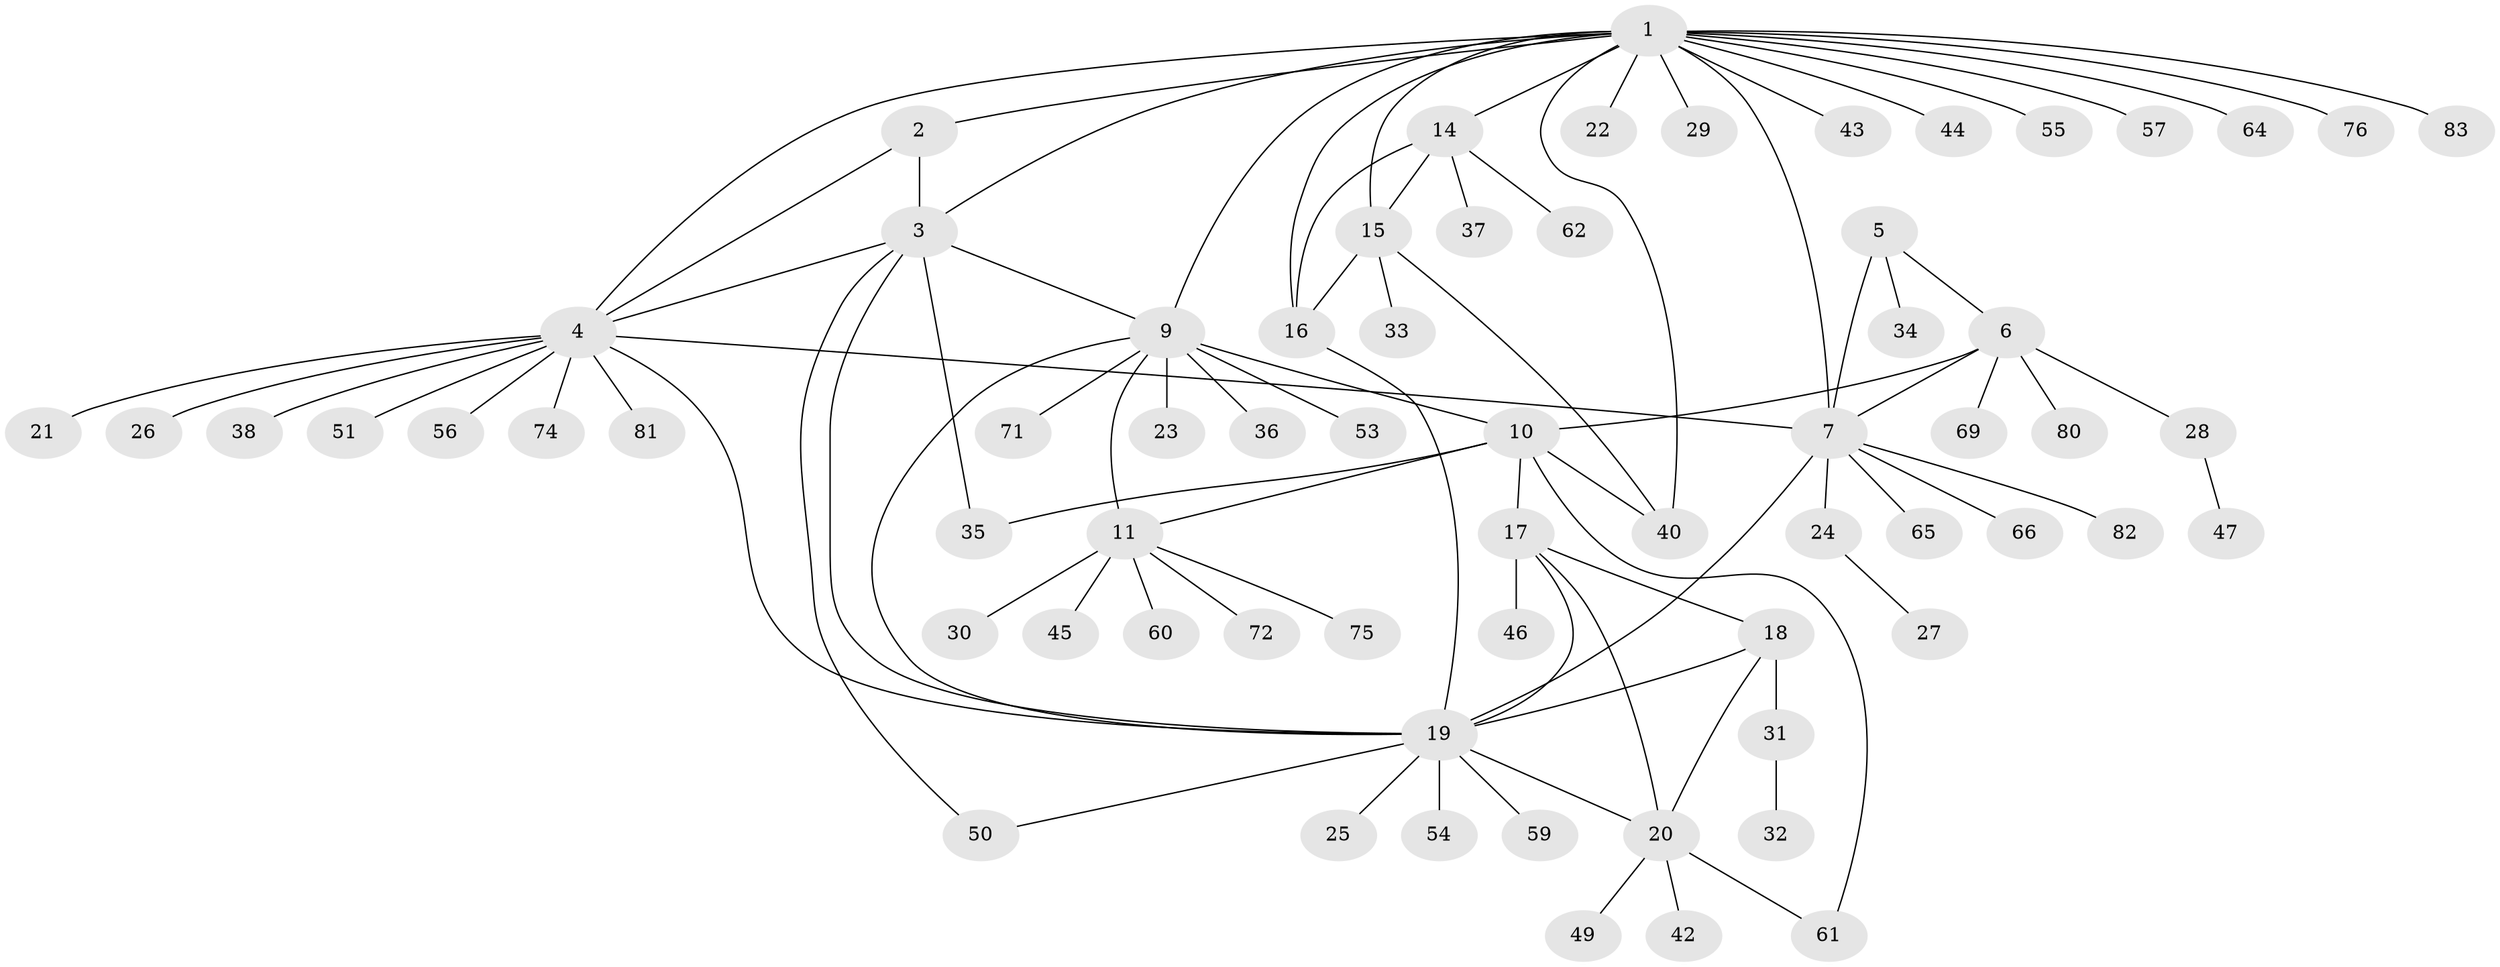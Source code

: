// original degree distribution, {9: 0.024096385542168676, 3: 0.03614457831325301, 7: 0.03614457831325301, 11: 0.024096385542168676, 5: 0.03614457831325301, 8: 0.03614457831325301, 6: 0.03614457831325301, 4: 0.024096385542168676, 12: 0.012048192771084338, 1: 0.5903614457831325, 2: 0.14457831325301204}
// Generated by graph-tools (version 1.1) at 2025/42/03/06/25 10:42:10]
// undirected, 67 vertices, 90 edges
graph export_dot {
graph [start="1"]
  node [color=gray90,style=filled];
  1 [super="+13"];
  2;
  3 [super="+39"];
  4 [super="+52"];
  5 [super="+48"];
  6 [super="+78"];
  7 [super="+8"];
  9 [super="+12"];
  10 [super="+77"];
  11 [super="+79"];
  14 [super="+58"];
  15;
  16;
  17 [super="+73"];
  18;
  19 [super="+41"];
  20 [super="+70"];
  21;
  22;
  23;
  24;
  25;
  26;
  27;
  28;
  29;
  30;
  31;
  32;
  33 [super="+68"];
  34;
  35;
  36;
  37;
  38;
  40 [super="+63"];
  42;
  43;
  44;
  45 [super="+67"];
  46;
  47;
  49;
  50;
  51;
  53;
  54;
  55;
  56;
  57;
  59;
  60;
  61;
  62;
  64;
  65;
  66;
  69;
  71;
  72;
  74;
  75;
  76;
  80;
  81;
  82;
  83;
  1 -- 2;
  1 -- 3;
  1 -- 4;
  1 -- 29;
  1 -- 57;
  1 -- 76;
  1 -- 83;
  1 -- 64;
  1 -- 7;
  1 -- 9;
  1 -- 43;
  1 -- 44;
  1 -- 14;
  1 -- 15;
  1 -- 16;
  1 -- 22;
  1 -- 55;
  1 -- 40;
  2 -- 3;
  2 -- 4;
  3 -- 4;
  3 -- 19;
  3 -- 50;
  3 -- 35;
  3 -- 9;
  4 -- 21;
  4 -- 26;
  4 -- 38;
  4 -- 51;
  4 -- 56;
  4 -- 74;
  4 -- 7;
  4 -- 81;
  4 -- 19;
  5 -- 6;
  5 -- 7 [weight=2];
  5 -- 34;
  6 -- 7 [weight=2];
  6 -- 10;
  6 -- 28;
  6 -- 69;
  6 -- 80;
  7 -- 24;
  7 -- 65;
  7 -- 66;
  7 -- 82;
  7 -- 19;
  9 -- 10 [weight=2];
  9 -- 11 [weight=2];
  9 -- 23;
  9 -- 53;
  9 -- 71;
  9 -- 19;
  9 -- 36;
  10 -- 11;
  10 -- 17;
  10 -- 35;
  10 -- 40;
  10 -- 61;
  11 -- 30;
  11 -- 45;
  11 -- 60;
  11 -- 72;
  11 -- 75;
  14 -- 15;
  14 -- 16;
  14 -- 37;
  14 -- 62;
  15 -- 16;
  15 -- 33;
  15 -- 40;
  16 -- 19;
  17 -- 18;
  17 -- 19;
  17 -- 20;
  17 -- 46;
  18 -- 19;
  18 -- 20;
  18 -- 31;
  19 -- 20;
  19 -- 25;
  19 -- 50;
  19 -- 54;
  19 -- 59;
  20 -- 42;
  20 -- 49;
  20 -- 61;
  24 -- 27;
  28 -- 47;
  31 -- 32;
}
